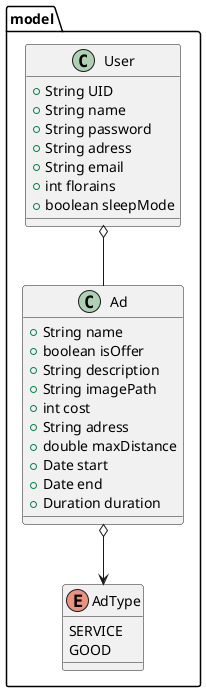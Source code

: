 @startuml "class" 

skinparam linetype polyline
package model {
  class User {
    + String UID
    + String name
    + String password
    + String adress
    + String email
    + int florains
    + boolean sleepMode
  }

  User o-- Ad

  Enum AdType {
    SERVICE
    GOOD
  }

  class Ad {
    + String name
    + boolean isOffer
    + String description
    + String imagePath
    + int cost
    + String adress
    + double maxDistance
    + Date start
    + Date end
    + Duration duration
  }
  Ad o--> AdType
}

@enduml
